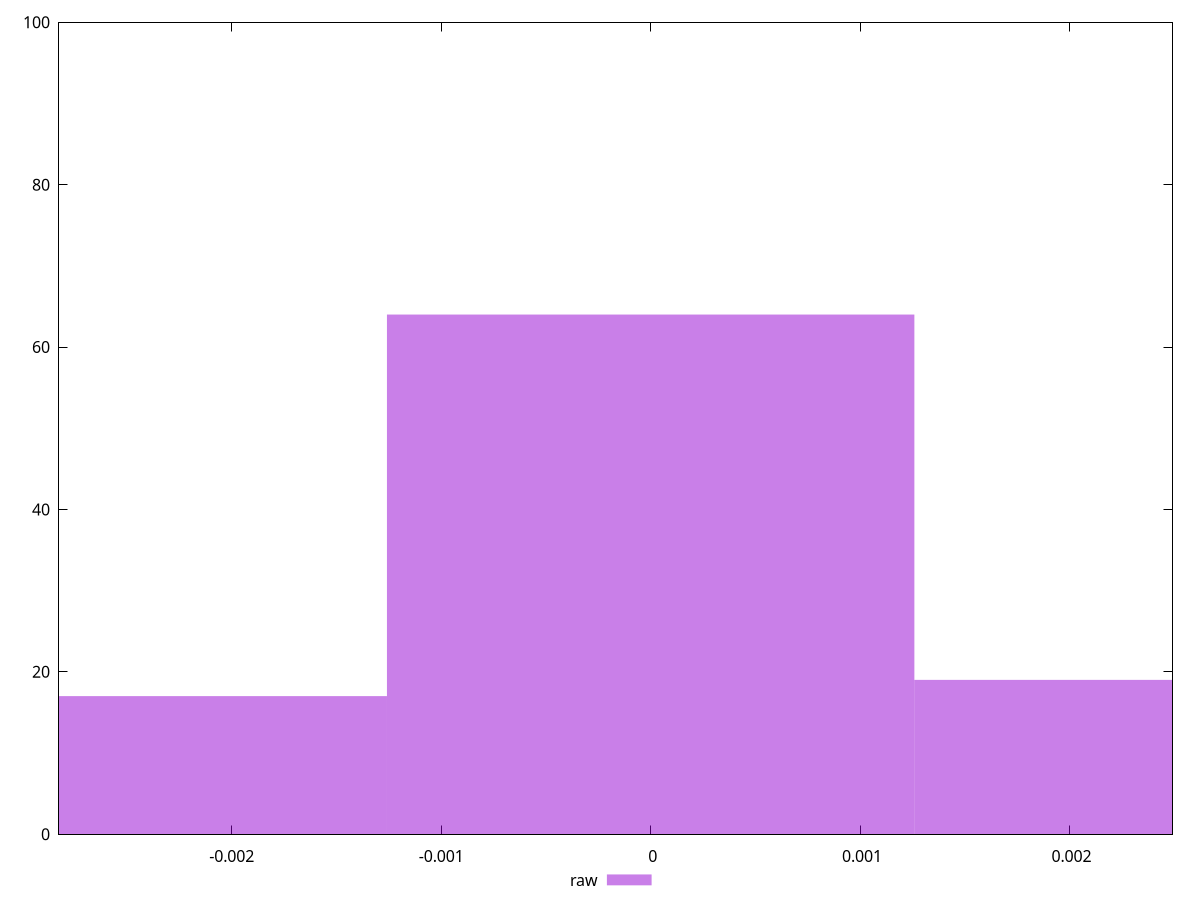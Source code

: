 reset

$raw <<EOF
0.0025179823522633814 19
0 64
-0.0025179823522633814 17
EOF

set key outside below
set boxwidth 0.0025179823522633814
set xrange [-0.002824636393258312:0.0024913283696880975]
set yrange [0:100]
set trange [0:100]
set style fill transparent solid 0.5 noborder
set terminal svg size 640, 490 enhanced background rgb 'white'
set output "report_00013_2021-02-09T12-04-24.940Z/meta/pScore-difference/samples/pages+cached+noadtech/raw/histogram.svg"

plot $raw title "raw" with boxes

reset
